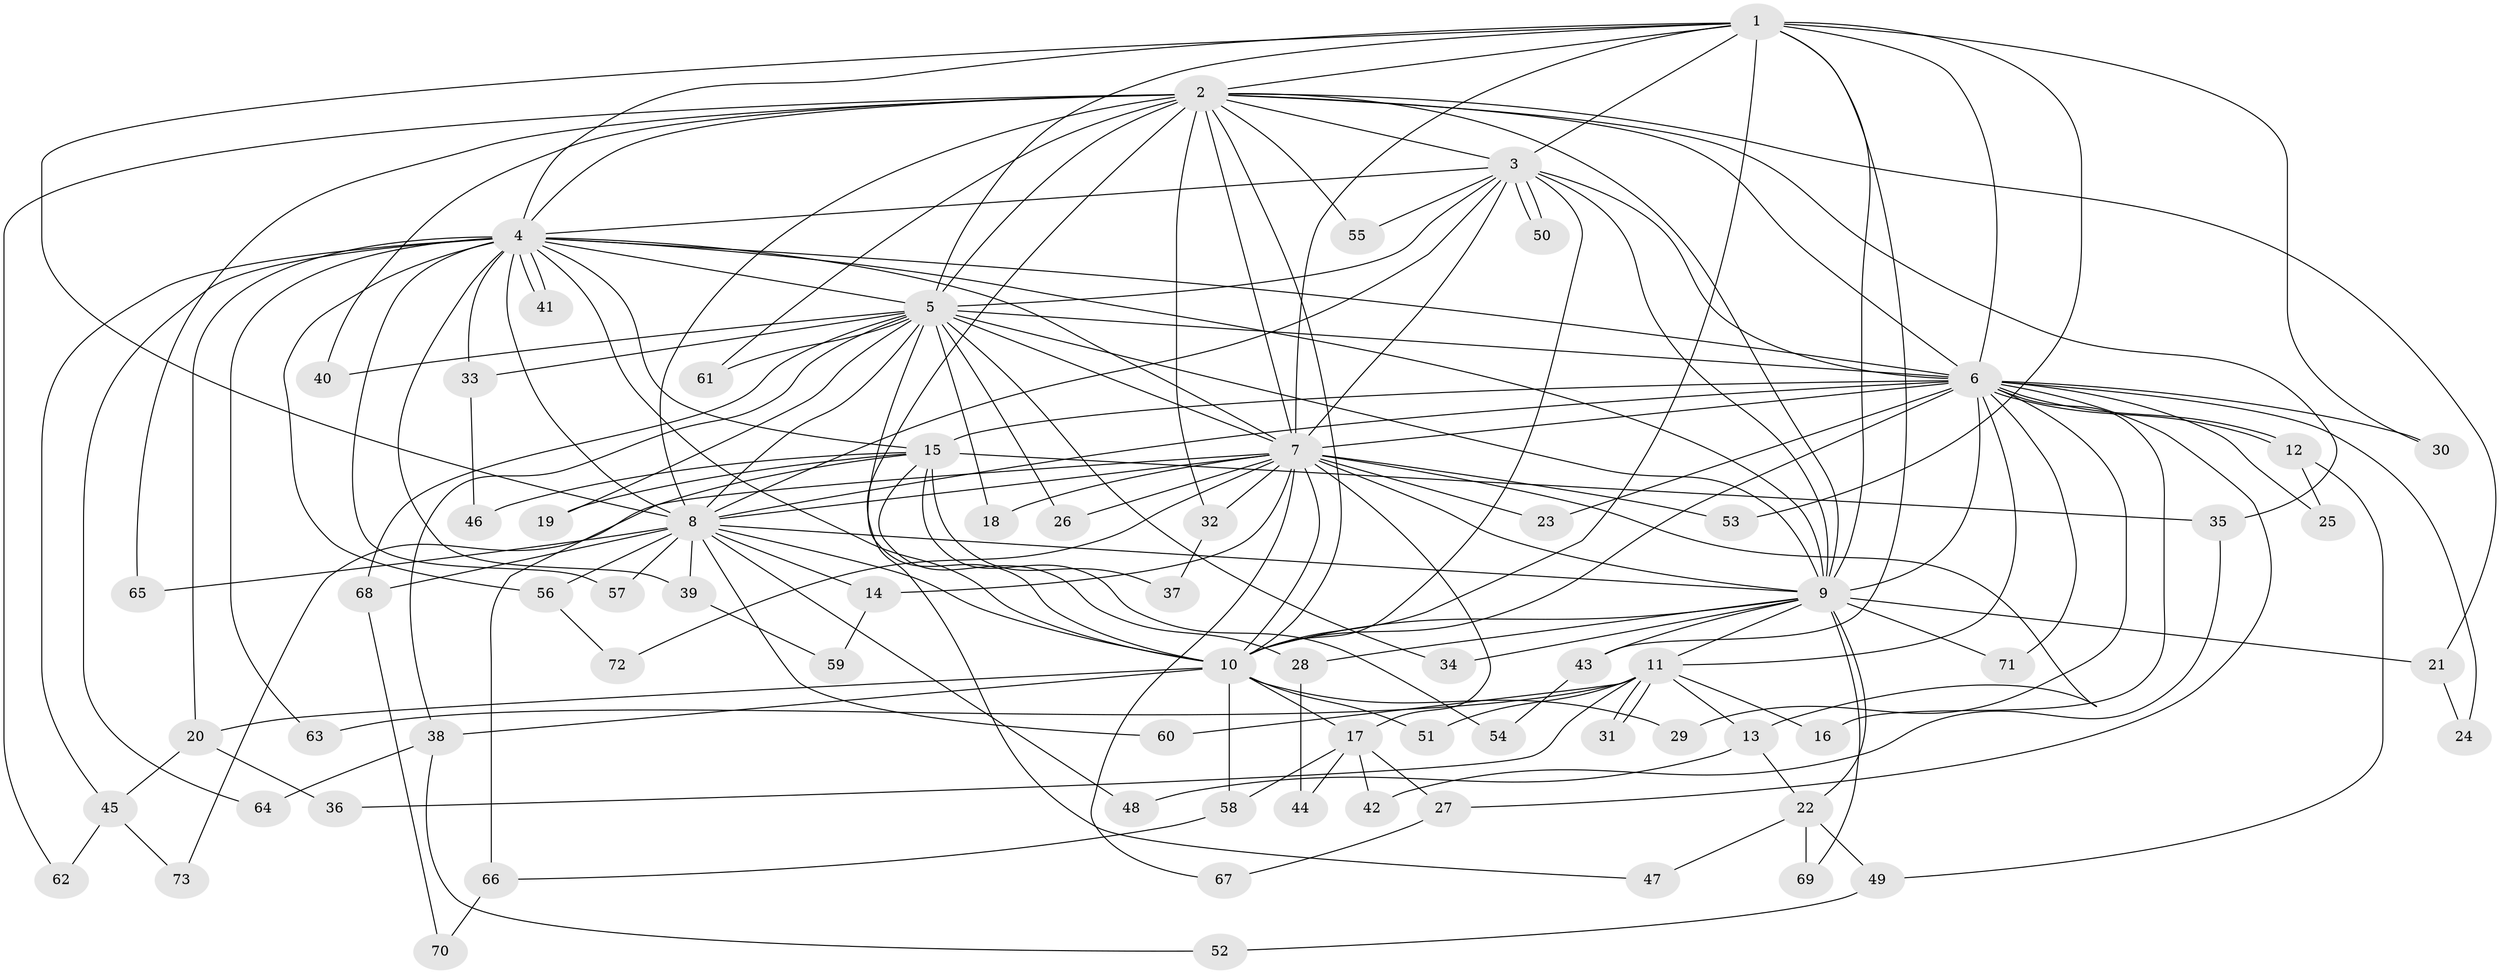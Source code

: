 // coarse degree distribution, {15: 0.06666666666666667, 11: 0.06666666666666667, 7: 0.06666666666666667, 13: 0.03333333333333333, 10: 0.1, 4: 0.16666666666666666, 3: 0.3, 9: 0.03333333333333333, 5: 0.03333333333333333, 1: 0.06666666666666667, 2: 0.06666666666666667}
// Generated by graph-tools (version 1.1) at 2025/49/03/04/25 22:49:33]
// undirected, 73 vertices, 171 edges
graph export_dot {
  node [color=gray90,style=filled];
  1;
  2;
  3;
  4;
  5;
  6;
  7;
  8;
  9;
  10;
  11;
  12;
  13;
  14;
  15;
  16;
  17;
  18;
  19;
  20;
  21;
  22;
  23;
  24;
  25;
  26;
  27;
  28;
  29;
  30;
  31;
  32;
  33;
  34;
  35;
  36;
  37;
  38;
  39;
  40;
  41;
  42;
  43;
  44;
  45;
  46;
  47;
  48;
  49;
  50;
  51;
  52;
  53;
  54;
  55;
  56;
  57;
  58;
  59;
  60;
  61;
  62;
  63;
  64;
  65;
  66;
  67;
  68;
  69;
  70;
  71;
  72;
  73;
  1 -- 2;
  1 -- 3;
  1 -- 4;
  1 -- 5;
  1 -- 6;
  1 -- 7;
  1 -- 8;
  1 -- 9;
  1 -- 10;
  1 -- 30;
  1 -- 43;
  1 -- 53;
  2 -- 3;
  2 -- 4;
  2 -- 5;
  2 -- 6;
  2 -- 7;
  2 -- 8;
  2 -- 9;
  2 -- 10;
  2 -- 21;
  2 -- 32;
  2 -- 35;
  2 -- 40;
  2 -- 47;
  2 -- 55;
  2 -- 61;
  2 -- 62;
  2 -- 65;
  3 -- 4;
  3 -- 5;
  3 -- 6;
  3 -- 7;
  3 -- 8;
  3 -- 9;
  3 -- 10;
  3 -- 50;
  3 -- 50;
  3 -- 55;
  4 -- 5;
  4 -- 6;
  4 -- 7;
  4 -- 8;
  4 -- 9;
  4 -- 10;
  4 -- 15;
  4 -- 20;
  4 -- 33;
  4 -- 39;
  4 -- 41;
  4 -- 41;
  4 -- 45;
  4 -- 56;
  4 -- 57;
  4 -- 63;
  4 -- 64;
  5 -- 6;
  5 -- 7;
  5 -- 8;
  5 -- 9;
  5 -- 10;
  5 -- 18;
  5 -- 19;
  5 -- 26;
  5 -- 33;
  5 -- 34;
  5 -- 38;
  5 -- 40;
  5 -- 61;
  5 -- 68;
  6 -- 7;
  6 -- 8;
  6 -- 9;
  6 -- 10;
  6 -- 11;
  6 -- 12;
  6 -- 12;
  6 -- 15;
  6 -- 16;
  6 -- 23;
  6 -- 24;
  6 -- 25;
  6 -- 27;
  6 -- 29;
  6 -- 30;
  6 -- 71;
  7 -- 8;
  7 -- 9;
  7 -- 10;
  7 -- 13;
  7 -- 14;
  7 -- 17;
  7 -- 18;
  7 -- 23;
  7 -- 26;
  7 -- 32;
  7 -- 53;
  7 -- 67;
  7 -- 72;
  7 -- 73;
  8 -- 9;
  8 -- 10;
  8 -- 14;
  8 -- 39;
  8 -- 48;
  8 -- 56;
  8 -- 57;
  8 -- 60;
  8 -- 65;
  8 -- 68;
  9 -- 10;
  9 -- 11;
  9 -- 21;
  9 -- 22;
  9 -- 28;
  9 -- 34;
  9 -- 43;
  9 -- 69;
  9 -- 71;
  10 -- 17;
  10 -- 20;
  10 -- 29;
  10 -- 38;
  10 -- 51;
  10 -- 58;
  11 -- 13;
  11 -- 16;
  11 -- 31;
  11 -- 31;
  11 -- 36;
  11 -- 51;
  11 -- 60;
  11 -- 63;
  12 -- 25;
  12 -- 49;
  13 -- 22;
  13 -- 48;
  14 -- 59;
  15 -- 19;
  15 -- 28;
  15 -- 35;
  15 -- 37;
  15 -- 46;
  15 -- 54;
  15 -- 66;
  17 -- 27;
  17 -- 42;
  17 -- 44;
  17 -- 58;
  20 -- 36;
  20 -- 45;
  21 -- 24;
  22 -- 47;
  22 -- 49;
  22 -- 69;
  27 -- 67;
  28 -- 44;
  32 -- 37;
  33 -- 46;
  35 -- 42;
  38 -- 52;
  38 -- 64;
  39 -- 59;
  43 -- 54;
  45 -- 62;
  45 -- 73;
  49 -- 52;
  56 -- 72;
  58 -- 66;
  66 -- 70;
  68 -- 70;
}

